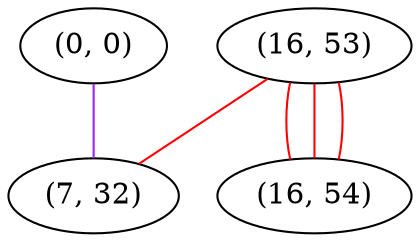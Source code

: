 graph "" {
"(16, 53)";
"(0, 0)";
"(7, 32)";
"(16, 54)";
"(16, 53)" -- "(16, 54)"  [color=red, key=0, weight=1];
"(16, 53)" -- "(16, 54)"  [color=red, key=1, weight=1];
"(16, 53)" -- "(16, 54)"  [color=red, key=2, weight=1];
"(16, 53)" -- "(7, 32)"  [color=red, key=0, weight=1];
"(0, 0)" -- "(7, 32)"  [color=purple, key=0, weight=4];
}
